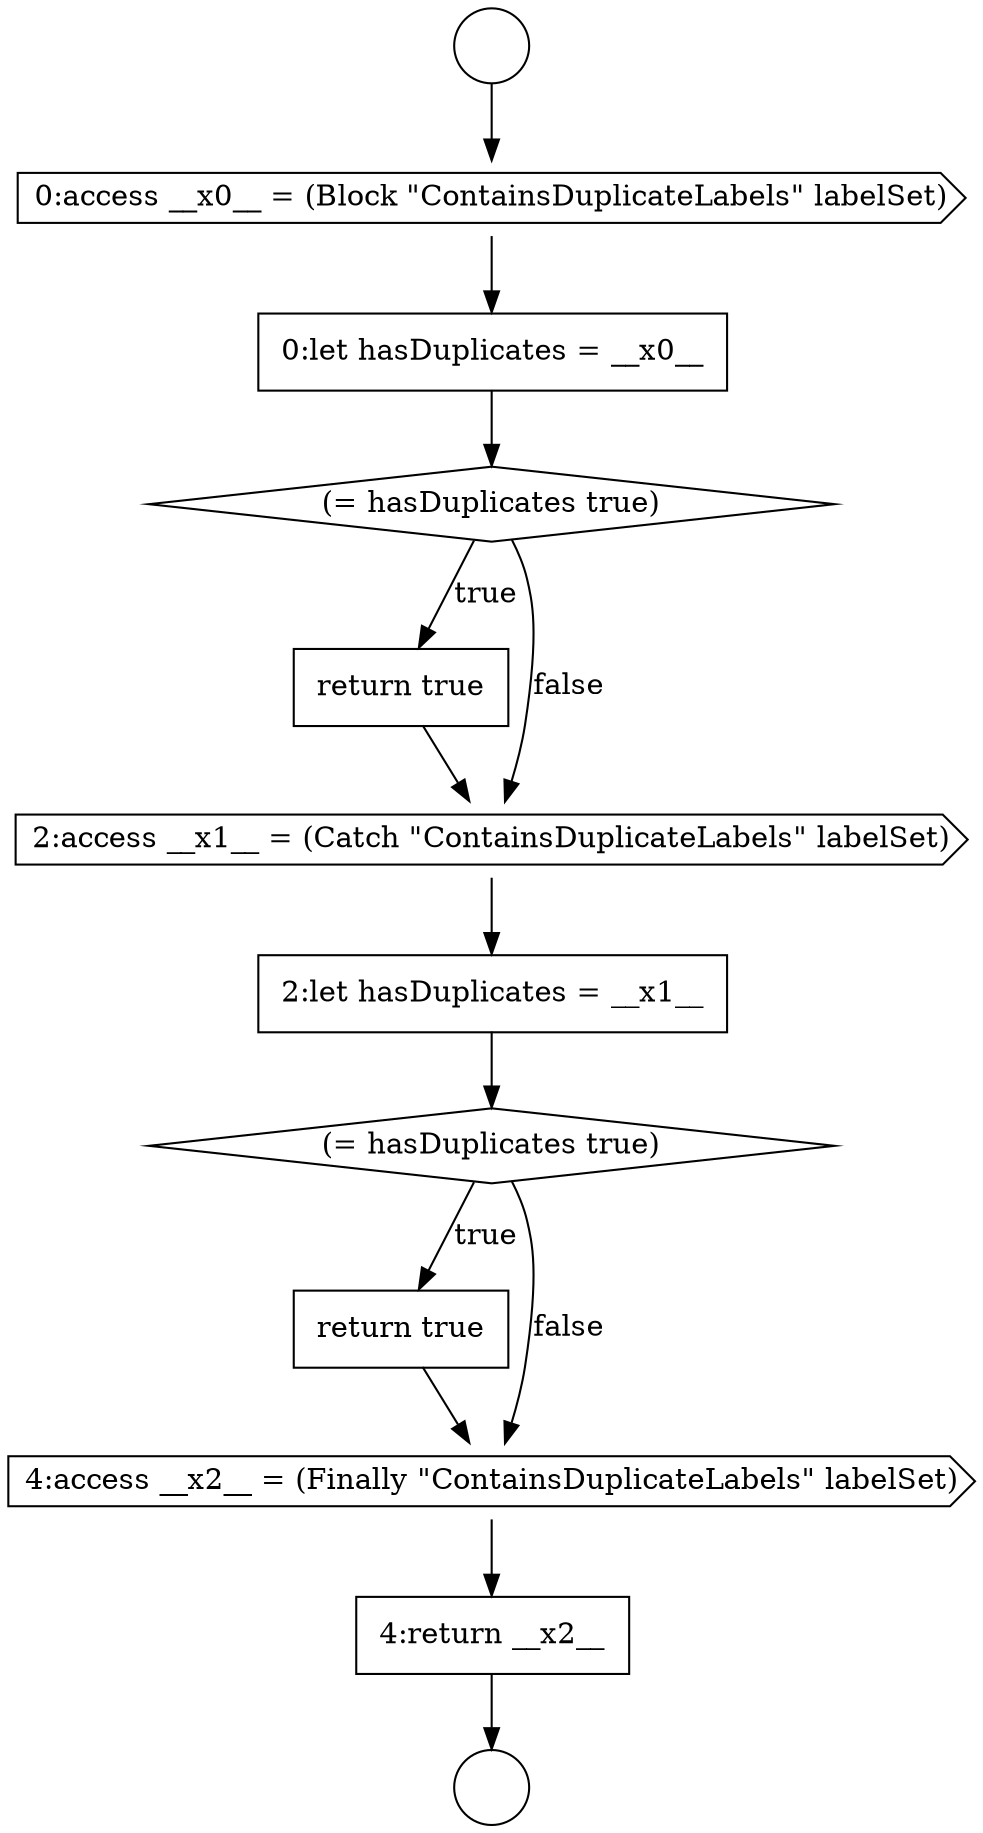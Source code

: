 digraph {
  node7813 [shape=circle label=" " color="black" fillcolor="white" style=filled]
  node7824 [shape=none, margin=0, label=<<font color="black">
    <table border="0" cellborder="1" cellspacing="0" cellpadding="10">
      <tr><td align="left">4:return __x2__</td></tr>
    </table>
  </font>> color="black" fillcolor="white" style=filled]
  node7822 [shape=none, margin=0, label=<<font color="black">
    <table border="0" cellborder="1" cellspacing="0" cellpadding="10">
      <tr><td align="left">return true</td></tr>
    </table>
  </font>> color="black" fillcolor="white" style=filled]
  node7818 [shape=none, margin=0, label=<<font color="black">
    <table border="0" cellborder="1" cellspacing="0" cellpadding="10">
      <tr><td align="left">return true</td></tr>
    </table>
  </font>> color="black" fillcolor="white" style=filled]
  node7814 [shape=circle label=" " color="black" fillcolor="white" style=filled]
  node7821 [shape=diamond, label=<<font color="black">(= hasDuplicates true)</font>> color="black" fillcolor="white" style=filled]
  node7817 [shape=diamond, label=<<font color="black">(= hasDuplicates true)</font>> color="black" fillcolor="white" style=filled]
  node7815 [shape=cds, label=<<font color="black">0:access __x0__ = (Block &quot;ContainsDuplicateLabels&quot; labelSet)</font>> color="black" fillcolor="white" style=filled]
  node7820 [shape=none, margin=0, label=<<font color="black">
    <table border="0" cellborder="1" cellspacing="0" cellpadding="10">
      <tr><td align="left">2:let hasDuplicates = __x1__</td></tr>
    </table>
  </font>> color="black" fillcolor="white" style=filled]
  node7816 [shape=none, margin=0, label=<<font color="black">
    <table border="0" cellborder="1" cellspacing="0" cellpadding="10">
      <tr><td align="left">0:let hasDuplicates = __x0__</td></tr>
    </table>
  </font>> color="black" fillcolor="white" style=filled]
  node7819 [shape=cds, label=<<font color="black">2:access __x1__ = (Catch &quot;ContainsDuplicateLabels&quot; labelSet)</font>> color="black" fillcolor="white" style=filled]
  node7823 [shape=cds, label=<<font color="black">4:access __x2__ = (Finally &quot;ContainsDuplicateLabels&quot; labelSet)</font>> color="black" fillcolor="white" style=filled]
  node7824 -> node7814 [ color="black"]
  node7820 -> node7821 [ color="black"]
  node7815 -> node7816 [ color="black"]
  node7816 -> node7817 [ color="black"]
  node7821 -> node7822 [label=<<font color="black">true</font>> color="black"]
  node7821 -> node7823 [label=<<font color="black">false</font>> color="black"]
  node7818 -> node7819 [ color="black"]
  node7817 -> node7818 [label=<<font color="black">true</font>> color="black"]
  node7817 -> node7819 [label=<<font color="black">false</font>> color="black"]
  node7819 -> node7820 [ color="black"]
  node7813 -> node7815 [ color="black"]
  node7823 -> node7824 [ color="black"]
  node7822 -> node7823 [ color="black"]
}

